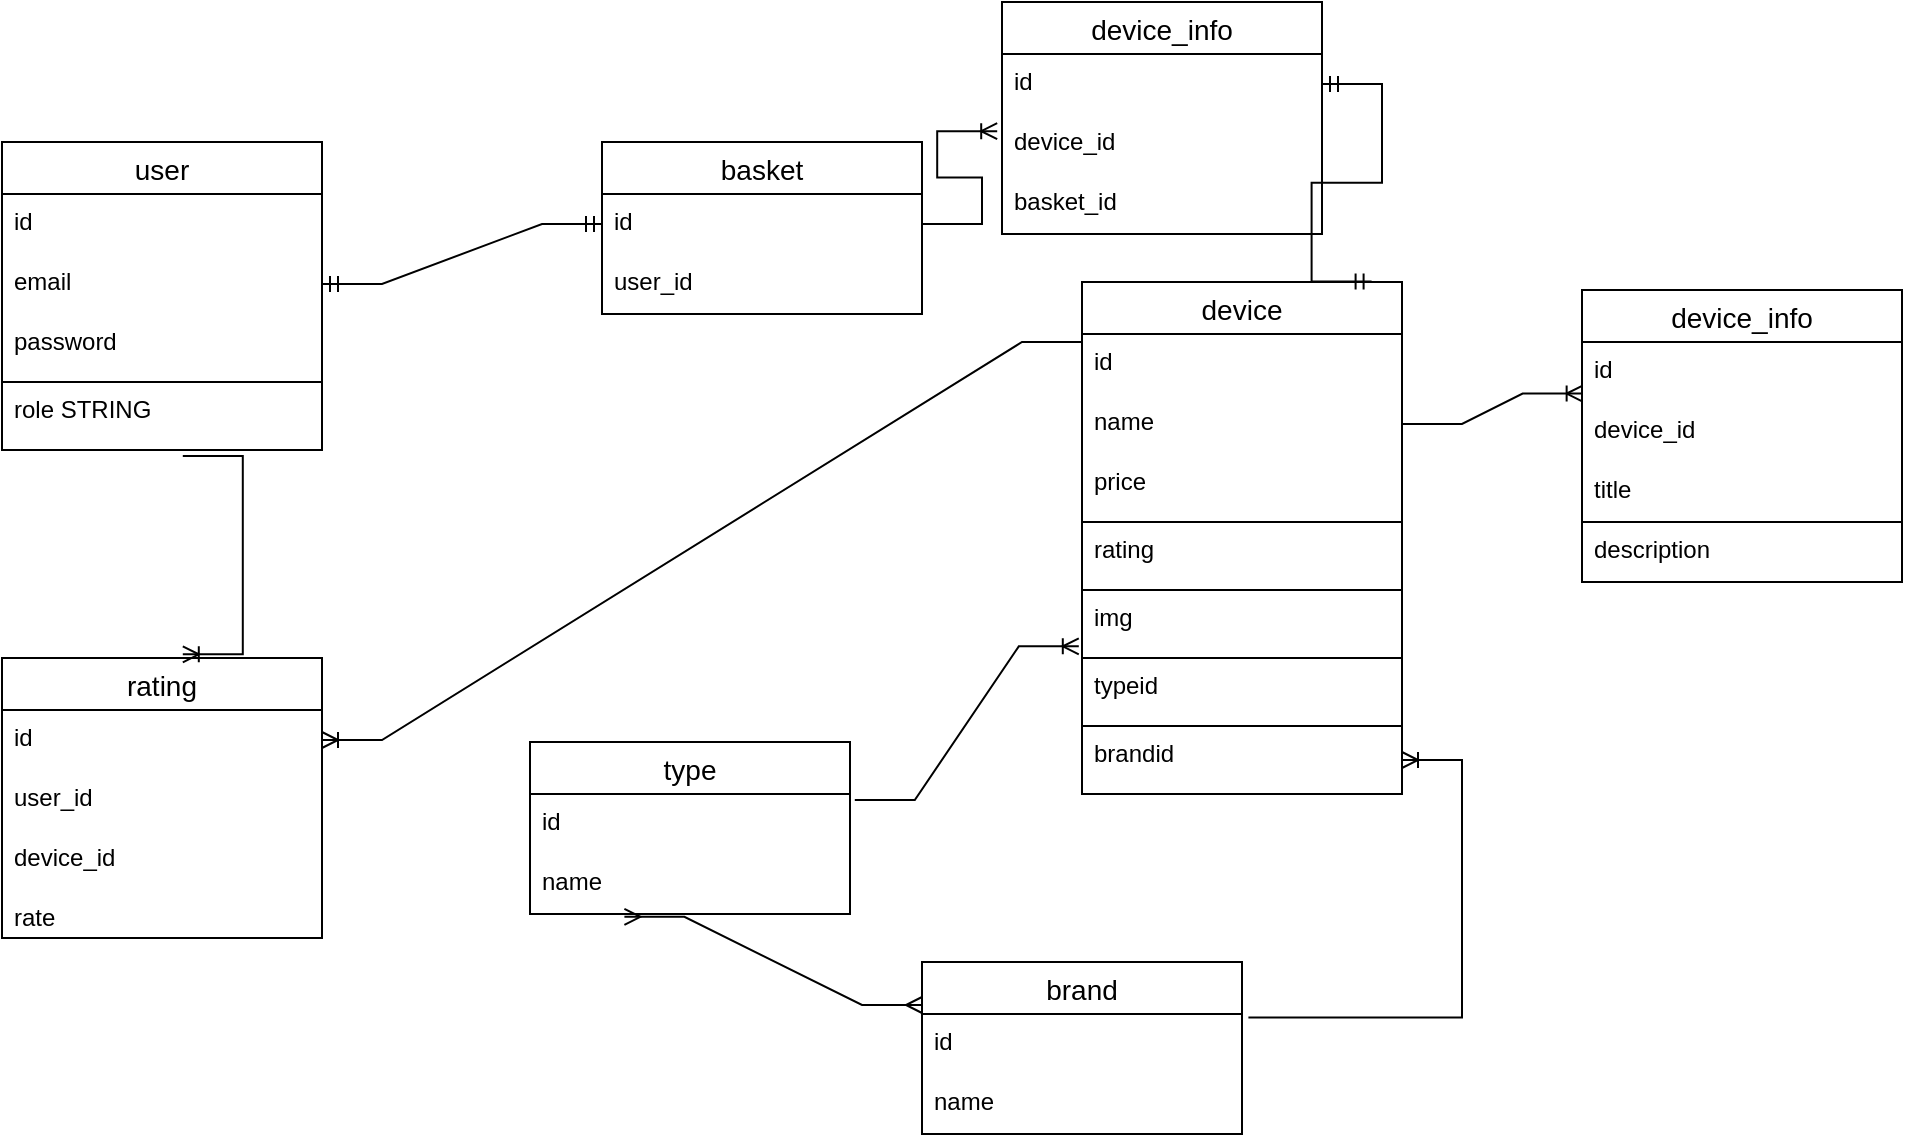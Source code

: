 <mxfile version="20.8.18" type="device"><diagram name="Страница 1" id="dh7ZntASIuDzRziaSHFV"><mxGraphModel dx="1050" dy="577" grid="1" gridSize="10" guides="1" tooltips="1" connect="1" arrows="1" fold="1" page="1" pageScale="1" pageWidth="827" pageHeight="1169" math="0" shadow="0"><root><mxCell id="0"/><mxCell id="1" parent="0"/><mxCell id="svSDb5QZU4pyJ3Gh3soX-1" value="user" style="swimlane;fontStyle=0;childLayout=stackLayout;horizontal=1;startSize=26;horizontalStack=0;resizeParent=1;resizeParentMax=0;resizeLast=0;collapsible=1;marginBottom=0;align=center;fontSize=14;" vertex="1" parent="1"><mxGeometry x="70" y="120" width="160" height="120" as="geometry"/></mxCell><mxCell id="svSDb5QZU4pyJ3Gh3soX-2" value="id" style="text;strokeColor=none;fillColor=none;spacingLeft=4;spacingRight=4;overflow=hidden;rotatable=0;points=[[0,0.5],[1,0.5]];portConstraint=eastwest;fontSize=12;" vertex="1" parent="svSDb5QZU4pyJ3Gh3soX-1"><mxGeometry y="26" width="160" height="30" as="geometry"/></mxCell><mxCell id="svSDb5QZU4pyJ3Gh3soX-3" value="email" style="text;strokeColor=none;fillColor=none;spacingLeft=4;spacingRight=4;overflow=hidden;rotatable=0;points=[[0,0.5],[1,0.5]];portConstraint=eastwest;fontSize=12;" vertex="1" parent="svSDb5QZU4pyJ3Gh3soX-1"><mxGeometry y="56" width="160" height="30" as="geometry"/></mxCell><mxCell id="svSDb5QZU4pyJ3Gh3soX-4" value="password" style="text;strokeColor=none;fillColor=none;spacingLeft=4;spacingRight=4;overflow=hidden;rotatable=0;points=[[0,0.5],[1,0.5]];portConstraint=eastwest;fontSize=12;" vertex="1" parent="svSDb5QZU4pyJ3Gh3soX-1"><mxGeometry y="86" width="160" height="34" as="geometry"/></mxCell><mxCell id="svSDb5QZU4pyJ3Gh3soX-5" value="role STRING" style="text;strokeColor=default;fillColor=none;spacingLeft=4;spacingRight=4;overflow=hidden;rotatable=0;points=[[0,0.5],[1,0.5]];portConstraint=eastwest;fontSize=12;" vertex="1" parent="1"><mxGeometry x="70" y="240" width="160" height="34" as="geometry"/></mxCell><mxCell id="svSDb5QZU4pyJ3Gh3soX-6" value="basket" style="swimlane;fontStyle=0;childLayout=stackLayout;horizontal=1;startSize=26;horizontalStack=0;resizeParent=1;resizeParentMax=0;resizeLast=0;collapsible=1;marginBottom=0;align=center;fontSize=14;" vertex="1" parent="1"><mxGeometry x="370" y="120" width="160" height="86" as="geometry"/></mxCell><mxCell id="svSDb5QZU4pyJ3Gh3soX-7" value="id" style="text;strokeColor=none;fillColor=none;spacingLeft=4;spacingRight=4;overflow=hidden;rotatable=0;points=[[0,0.5],[1,0.5]];portConstraint=eastwest;fontSize=12;" vertex="1" parent="svSDb5QZU4pyJ3Gh3soX-6"><mxGeometry y="26" width="160" height="30" as="geometry"/></mxCell><mxCell id="svSDb5QZU4pyJ3Gh3soX-8" value="user_id" style="text;strokeColor=none;fillColor=none;spacingLeft=4;spacingRight=4;overflow=hidden;rotatable=0;points=[[0,0.5],[1,0.5]];portConstraint=eastwest;fontSize=12;" vertex="1" parent="svSDb5QZU4pyJ3Gh3soX-6"><mxGeometry y="56" width="160" height="30" as="geometry"/></mxCell><mxCell id="svSDb5QZU4pyJ3Gh3soX-11" value="" style="edgeStyle=entityRelationEdgeStyle;fontSize=12;html=1;endArrow=ERmandOne;startArrow=ERmandOne;rounded=0;exitX=1;exitY=0.5;exitDx=0;exitDy=0;entryX=0;entryY=0.5;entryDx=0;entryDy=0;" edge="1" parent="1" source="svSDb5QZU4pyJ3Gh3soX-3" target="svSDb5QZU4pyJ3Gh3soX-7"><mxGeometry width="100" height="100" relative="1" as="geometry"><mxPoint x="360" y="350" as="sourcePoint"/><mxPoint x="460" y="250" as="targetPoint"/></mxGeometry></mxCell><mxCell id="svSDb5QZU4pyJ3Gh3soX-12" value="device" style="swimlane;fontStyle=0;childLayout=stackLayout;horizontal=1;startSize=26;horizontalStack=0;resizeParent=1;resizeParentMax=0;resizeLast=0;collapsible=1;marginBottom=0;align=center;fontSize=14;strokeColor=default;" vertex="1" parent="1"><mxGeometry x="610" y="190" width="160" height="120" as="geometry"/></mxCell><mxCell id="svSDb5QZU4pyJ3Gh3soX-13" value="id" style="text;strokeColor=none;fillColor=none;spacingLeft=4;spacingRight=4;overflow=hidden;rotatable=0;points=[[0,0.5],[1,0.5]];portConstraint=eastwest;fontSize=12;" vertex="1" parent="svSDb5QZU4pyJ3Gh3soX-12"><mxGeometry y="26" width="160" height="30" as="geometry"/></mxCell><mxCell id="svSDb5QZU4pyJ3Gh3soX-14" value="name" style="text;strokeColor=none;fillColor=none;spacingLeft=4;spacingRight=4;overflow=hidden;rotatable=0;points=[[0,0.5],[1,0.5]];portConstraint=eastwest;fontSize=12;" vertex="1" parent="svSDb5QZU4pyJ3Gh3soX-12"><mxGeometry y="56" width="160" height="30" as="geometry"/></mxCell><mxCell id="svSDb5QZU4pyJ3Gh3soX-15" value="price" style="text;strokeColor=none;fillColor=none;spacingLeft=4;spacingRight=4;overflow=hidden;rotatable=0;points=[[0,0.5],[1,0.5]];portConstraint=eastwest;fontSize=12;" vertex="1" parent="svSDb5QZU4pyJ3Gh3soX-12"><mxGeometry y="86" width="160" height="34" as="geometry"/></mxCell><mxCell id="svSDb5QZU4pyJ3Gh3soX-19" value="rating" style="text;strokeColor=default;fillColor=none;spacingLeft=4;spacingRight=4;overflow=hidden;rotatable=0;points=[[0,0.5],[1,0.5]];portConstraint=eastwest;fontSize=12;" vertex="1" parent="1"><mxGeometry x="610" y="310" width="160" height="34" as="geometry"/></mxCell><mxCell id="svSDb5QZU4pyJ3Gh3soX-20" value="img" style="text;strokeColor=default;fillColor=none;spacingLeft=4;spacingRight=4;overflow=hidden;rotatable=0;points=[[0,0.5],[1,0.5]];portConstraint=eastwest;fontSize=12;" vertex="1" parent="1"><mxGeometry x="610" y="344" width="160" height="34" as="geometry"/></mxCell><mxCell id="svSDb5QZU4pyJ3Gh3soX-21" value="typeid" style="text;strokeColor=default;fillColor=none;spacingLeft=4;spacingRight=4;overflow=hidden;rotatable=0;points=[[0,0.5],[1,0.5]];portConstraint=eastwest;fontSize=12;" vertex="1" parent="1"><mxGeometry x="610" y="378" width="160" height="34" as="geometry"/></mxCell><mxCell id="svSDb5QZU4pyJ3Gh3soX-22" value="brandid" style="text;strokeColor=default;fillColor=none;spacingLeft=4;spacingRight=4;overflow=hidden;rotatable=0;points=[[0,0.5],[1,0.5]];portConstraint=eastwest;fontSize=12;" vertex="1" parent="1"><mxGeometry x="610" y="412" width="160" height="34" as="geometry"/></mxCell><mxCell id="svSDb5QZU4pyJ3Gh3soX-25" value="type" style="swimlane;fontStyle=0;childLayout=stackLayout;horizontal=1;startSize=26;horizontalStack=0;resizeParent=1;resizeParentMax=0;resizeLast=0;collapsible=1;marginBottom=0;align=center;fontSize=14;strokeColor=default;" vertex="1" parent="1"><mxGeometry x="334" y="420" width="160" height="86" as="geometry"/></mxCell><mxCell id="svSDb5QZU4pyJ3Gh3soX-26" value="id" style="text;strokeColor=none;fillColor=none;spacingLeft=4;spacingRight=4;overflow=hidden;rotatable=0;points=[[0,0.5],[1,0.5]];portConstraint=eastwest;fontSize=12;" vertex="1" parent="svSDb5QZU4pyJ3Gh3soX-25"><mxGeometry y="26" width="160" height="30" as="geometry"/></mxCell><mxCell id="svSDb5QZU4pyJ3Gh3soX-27" value="name" style="text;strokeColor=none;fillColor=none;spacingLeft=4;spacingRight=4;overflow=hidden;rotatable=0;points=[[0,0.5],[1,0.5]];portConstraint=eastwest;fontSize=12;" vertex="1" parent="svSDb5QZU4pyJ3Gh3soX-25"><mxGeometry y="56" width="160" height="30" as="geometry"/></mxCell><mxCell id="svSDb5QZU4pyJ3Gh3soX-29" value="" style="edgeStyle=entityRelationEdgeStyle;fontSize=12;html=1;endArrow=ERoneToMany;rounded=0;exitX=1.015;exitY=0.1;exitDx=0;exitDy=0;exitPerimeter=0;entryX=-0.01;entryY=0.829;entryDx=0;entryDy=0;entryPerimeter=0;" edge="1" parent="1" source="svSDb5QZU4pyJ3Gh3soX-26" target="svSDb5QZU4pyJ3Gh3soX-20"><mxGeometry width="100" height="100" relative="1" as="geometry"><mxPoint x="360" y="350" as="sourcePoint"/><mxPoint x="460" y="250" as="targetPoint"/></mxGeometry></mxCell><mxCell id="svSDb5QZU4pyJ3Gh3soX-30" value="brand" style="swimlane;fontStyle=0;childLayout=stackLayout;horizontal=1;startSize=26;horizontalStack=0;resizeParent=1;resizeParentMax=0;resizeLast=0;collapsible=1;marginBottom=0;align=center;fontSize=14;strokeColor=default;" vertex="1" parent="1"><mxGeometry x="530" y="530" width="160" height="86" as="geometry"/></mxCell><mxCell id="svSDb5QZU4pyJ3Gh3soX-31" value="id" style="text;strokeColor=none;fillColor=none;spacingLeft=4;spacingRight=4;overflow=hidden;rotatable=0;points=[[0,0.5],[1,0.5]];portConstraint=eastwest;fontSize=12;" vertex="1" parent="svSDb5QZU4pyJ3Gh3soX-30"><mxGeometry y="26" width="160" height="30" as="geometry"/></mxCell><mxCell id="svSDb5QZU4pyJ3Gh3soX-32" value="name" style="text;strokeColor=none;fillColor=none;spacingLeft=4;spacingRight=4;overflow=hidden;rotatable=0;points=[[0,0.5],[1,0.5]];portConstraint=eastwest;fontSize=12;" vertex="1" parent="svSDb5QZU4pyJ3Gh3soX-30"><mxGeometry y="56" width="160" height="30" as="geometry"/></mxCell><mxCell id="svSDb5QZU4pyJ3Gh3soX-34" value="" style="edgeStyle=entityRelationEdgeStyle;fontSize=12;html=1;endArrow=ERoneToMany;rounded=0;exitX=1.02;exitY=0.06;exitDx=0;exitDy=0;exitPerimeter=0;" edge="1" parent="1" source="svSDb5QZU4pyJ3Gh3soX-31" target="svSDb5QZU4pyJ3Gh3soX-22"><mxGeometry width="100" height="100" relative="1" as="geometry"><mxPoint x="360" y="500" as="sourcePoint"/><mxPoint x="460" y="400" as="targetPoint"/></mxGeometry></mxCell><mxCell id="svSDb5QZU4pyJ3Gh3soX-35" value="" style="edgeStyle=entityRelationEdgeStyle;fontSize=12;html=1;endArrow=ERmany;startArrow=ERmany;rounded=0;exitX=0.295;exitY=1.047;exitDx=0;exitDy=0;exitPerimeter=0;entryX=0;entryY=0.25;entryDx=0;entryDy=0;" edge="1" parent="1" source="svSDb5QZU4pyJ3Gh3soX-27" target="svSDb5QZU4pyJ3Gh3soX-30"><mxGeometry width="100" height="100" relative="1" as="geometry"><mxPoint x="360" y="500" as="sourcePoint"/><mxPoint x="460" y="400" as="targetPoint"/></mxGeometry></mxCell><mxCell id="svSDb5QZU4pyJ3Gh3soX-36" value="device_info" style="swimlane;fontStyle=0;childLayout=stackLayout;horizontal=1;startSize=26;horizontalStack=0;resizeParent=1;resizeParentMax=0;resizeLast=0;collapsible=1;marginBottom=0;align=center;fontSize=14;strokeColor=default;" vertex="1" parent="1"><mxGeometry x="860" y="194" width="160" height="116" as="geometry"/></mxCell><mxCell id="svSDb5QZU4pyJ3Gh3soX-37" value="id" style="text;strokeColor=none;fillColor=none;spacingLeft=4;spacingRight=4;overflow=hidden;rotatable=0;points=[[0,0.5],[1,0.5]];portConstraint=eastwest;fontSize=12;" vertex="1" parent="svSDb5QZU4pyJ3Gh3soX-36"><mxGeometry y="26" width="160" height="30" as="geometry"/></mxCell><mxCell id="svSDb5QZU4pyJ3Gh3soX-38" value="device_id" style="text;strokeColor=none;fillColor=none;spacingLeft=4;spacingRight=4;overflow=hidden;rotatable=0;points=[[0,0.5],[1,0.5]];portConstraint=eastwest;fontSize=12;" vertex="1" parent="svSDb5QZU4pyJ3Gh3soX-36"><mxGeometry y="56" width="160" height="30" as="geometry"/></mxCell><mxCell id="svSDb5QZU4pyJ3Gh3soX-39" value="title" style="text;strokeColor=none;fillColor=none;spacingLeft=4;spacingRight=4;overflow=hidden;rotatable=0;points=[[0,0.5],[1,0.5]];portConstraint=eastwest;fontSize=12;" vertex="1" parent="svSDb5QZU4pyJ3Gh3soX-36"><mxGeometry y="86" width="160" height="30" as="geometry"/></mxCell><mxCell id="svSDb5QZU4pyJ3Gh3soX-40" value="description" style="text;strokeColor=default;fillColor=none;spacingLeft=4;spacingRight=4;overflow=hidden;rotatable=0;points=[[0,0.5],[1,0.5]];portConstraint=eastwest;fontSize=12;" vertex="1" parent="1"><mxGeometry x="860" y="310" width="160" height="30" as="geometry"/></mxCell><mxCell id="svSDb5QZU4pyJ3Gh3soX-41" value="" style="edgeStyle=entityRelationEdgeStyle;fontSize=12;html=1;endArrow=ERoneToMany;rounded=0;entryX=0.002;entryY=0.86;entryDx=0;entryDy=0;entryPerimeter=0;exitX=1;exitY=0.5;exitDx=0;exitDy=0;" edge="1" parent="1" source="svSDb5QZU4pyJ3Gh3soX-14" target="svSDb5QZU4pyJ3Gh3soX-37"><mxGeometry width="100" height="100" relative="1" as="geometry"><mxPoint x="570" y="360" as="sourcePoint"/><mxPoint x="670" y="260" as="targetPoint"/></mxGeometry></mxCell><mxCell id="svSDb5QZU4pyJ3Gh3soX-42" value="device_info" style="swimlane;fontStyle=0;childLayout=stackLayout;horizontal=1;startSize=26;horizontalStack=0;resizeParent=1;resizeParentMax=0;resizeLast=0;collapsible=1;marginBottom=0;align=center;fontSize=14;strokeColor=default;" vertex="1" parent="1"><mxGeometry x="570" y="50" width="160" height="116" as="geometry"/></mxCell><mxCell id="svSDb5QZU4pyJ3Gh3soX-43" value="id" style="text;strokeColor=none;fillColor=none;spacingLeft=4;spacingRight=4;overflow=hidden;rotatable=0;points=[[0,0.5],[1,0.5]];portConstraint=eastwest;fontSize=12;" vertex="1" parent="svSDb5QZU4pyJ3Gh3soX-42"><mxGeometry y="26" width="160" height="30" as="geometry"/></mxCell><mxCell id="svSDb5QZU4pyJ3Gh3soX-44" value="device_id" style="text;strokeColor=none;fillColor=none;spacingLeft=4;spacingRight=4;overflow=hidden;rotatable=0;points=[[0,0.5],[1,0.5]];portConstraint=eastwest;fontSize=12;" vertex="1" parent="svSDb5QZU4pyJ3Gh3soX-42"><mxGeometry y="56" width="160" height="30" as="geometry"/></mxCell><mxCell id="svSDb5QZU4pyJ3Gh3soX-45" value="basket_id" style="text;strokeColor=none;fillColor=none;spacingLeft=4;spacingRight=4;overflow=hidden;rotatable=0;points=[[0,0.5],[1,0.5]];portConstraint=eastwest;fontSize=12;" vertex="1" parent="svSDb5QZU4pyJ3Gh3soX-42"><mxGeometry y="86" width="160" height="30" as="geometry"/></mxCell><mxCell id="svSDb5QZU4pyJ3Gh3soX-46" value="" style="edgeStyle=entityRelationEdgeStyle;fontSize=12;html=1;endArrow=ERoneToMany;rounded=0;exitX=1;exitY=0.5;exitDx=0;exitDy=0;entryX=-0.015;entryY=0.287;entryDx=0;entryDy=0;entryPerimeter=0;" edge="1" parent="1" source="svSDb5QZU4pyJ3Gh3soX-7" target="svSDb5QZU4pyJ3Gh3soX-44"><mxGeometry width="100" height="100" relative="1" as="geometry"><mxPoint x="570" y="360" as="sourcePoint"/><mxPoint x="670" y="260" as="targetPoint"/></mxGeometry></mxCell><mxCell id="svSDb5QZU4pyJ3Gh3soX-47" value="" style="edgeStyle=entityRelationEdgeStyle;fontSize=12;html=1;endArrow=ERmandOne;startArrow=ERmandOne;rounded=0;entryX=0.905;entryY=-0.002;entryDx=0;entryDy=0;entryPerimeter=0;exitX=1;exitY=0.5;exitDx=0;exitDy=0;" edge="1" parent="1" source="svSDb5QZU4pyJ3Gh3soX-43" target="svSDb5QZU4pyJ3Gh3soX-12"><mxGeometry width="100" height="100" relative="1" as="geometry"><mxPoint x="570" y="360" as="sourcePoint"/><mxPoint x="670" y="260" as="targetPoint"/></mxGeometry></mxCell><mxCell id="svSDb5QZU4pyJ3Gh3soX-48" value="rating" style="swimlane;fontStyle=0;childLayout=stackLayout;horizontal=1;startSize=26;horizontalStack=0;resizeParent=1;resizeParentMax=0;resizeLast=0;collapsible=1;marginBottom=0;align=center;fontSize=14;strokeColor=default;" vertex="1" parent="1"><mxGeometry x="70" y="378" width="160" height="140" as="geometry"/></mxCell><mxCell id="svSDb5QZU4pyJ3Gh3soX-49" value="id" style="text;strokeColor=none;fillColor=none;spacingLeft=4;spacingRight=4;overflow=hidden;rotatable=0;points=[[0,0.5],[1,0.5]];portConstraint=eastwest;fontSize=12;" vertex="1" parent="svSDb5QZU4pyJ3Gh3soX-48"><mxGeometry y="26" width="160" height="30" as="geometry"/></mxCell><mxCell id="svSDb5QZU4pyJ3Gh3soX-50" value="user_id" style="text;strokeColor=none;fillColor=none;spacingLeft=4;spacingRight=4;overflow=hidden;rotatable=0;points=[[0,0.5],[1,0.5]];portConstraint=eastwest;fontSize=12;" vertex="1" parent="svSDb5QZU4pyJ3Gh3soX-48"><mxGeometry y="56" width="160" height="30" as="geometry"/></mxCell><mxCell id="svSDb5QZU4pyJ3Gh3soX-51" value="device_id" style="text;strokeColor=none;fillColor=none;spacingLeft=4;spacingRight=4;overflow=hidden;rotatable=0;points=[[0,0.5],[1,0.5]];portConstraint=eastwest;fontSize=12;" vertex="1" parent="svSDb5QZU4pyJ3Gh3soX-48"><mxGeometry y="86" width="160" height="54" as="geometry"/></mxCell><mxCell id="svSDb5QZU4pyJ3Gh3soX-56" value="rate" style="text;strokeColor=none;fillColor=none;spacingLeft=4;spacingRight=4;overflow=hidden;rotatable=0;points=[[0,0.5],[1,0.5]];portConstraint=eastwest;fontSize=12;" vertex="1" parent="1"><mxGeometry x="70" y="494" width="160" height="30" as="geometry"/></mxCell><mxCell id="svSDb5QZU4pyJ3Gh3soX-57" value="" style="edgeStyle=entityRelationEdgeStyle;fontSize=12;html=1;endArrow=ERoneToMany;rounded=0;exitX=0.565;exitY=1.088;exitDx=0;exitDy=0;exitPerimeter=0;entryX=0.565;entryY=-0.013;entryDx=0;entryDy=0;entryPerimeter=0;" edge="1" parent="1" source="svSDb5QZU4pyJ3Gh3soX-5" target="svSDb5QZU4pyJ3Gh3soX-48"><mxGeometry width="100" height="100" relative="1" as="geometry"><mxPoint x="460" y="360" as="sourcePoint"/><mxPoint x="560" y="260" as="targetPoint"/></mxGeometry></mxCell><mxCell id="svSDb5QZU4pyJ3Gh3soX-58" value="" style="edgeStyle=entityRelationEdgeStyle;fontSize=12;html=1;endArrow=ERoneToMany;rounded=0;exitX=0;exitY=0.25;exitDx=0;exitDy=0;entryX=1;entryY=0.5;entryDx=0;entryDy=0;" edge="1" parent="1" source="svSDb5QZU4pyJ3Gh3soX-12" target="svSDb5QZU4pyJ3Gh3soX-49"><mxGeometry width="100" height="100" relative="1" as="geometry"><mxPoint x="460" y="360" as="sourcePoint"/><mxPoint x="560" y="260" as="targetPoint"/></mxGeometry></mxCell></root></mxGraphModel></diagram></mxfile>